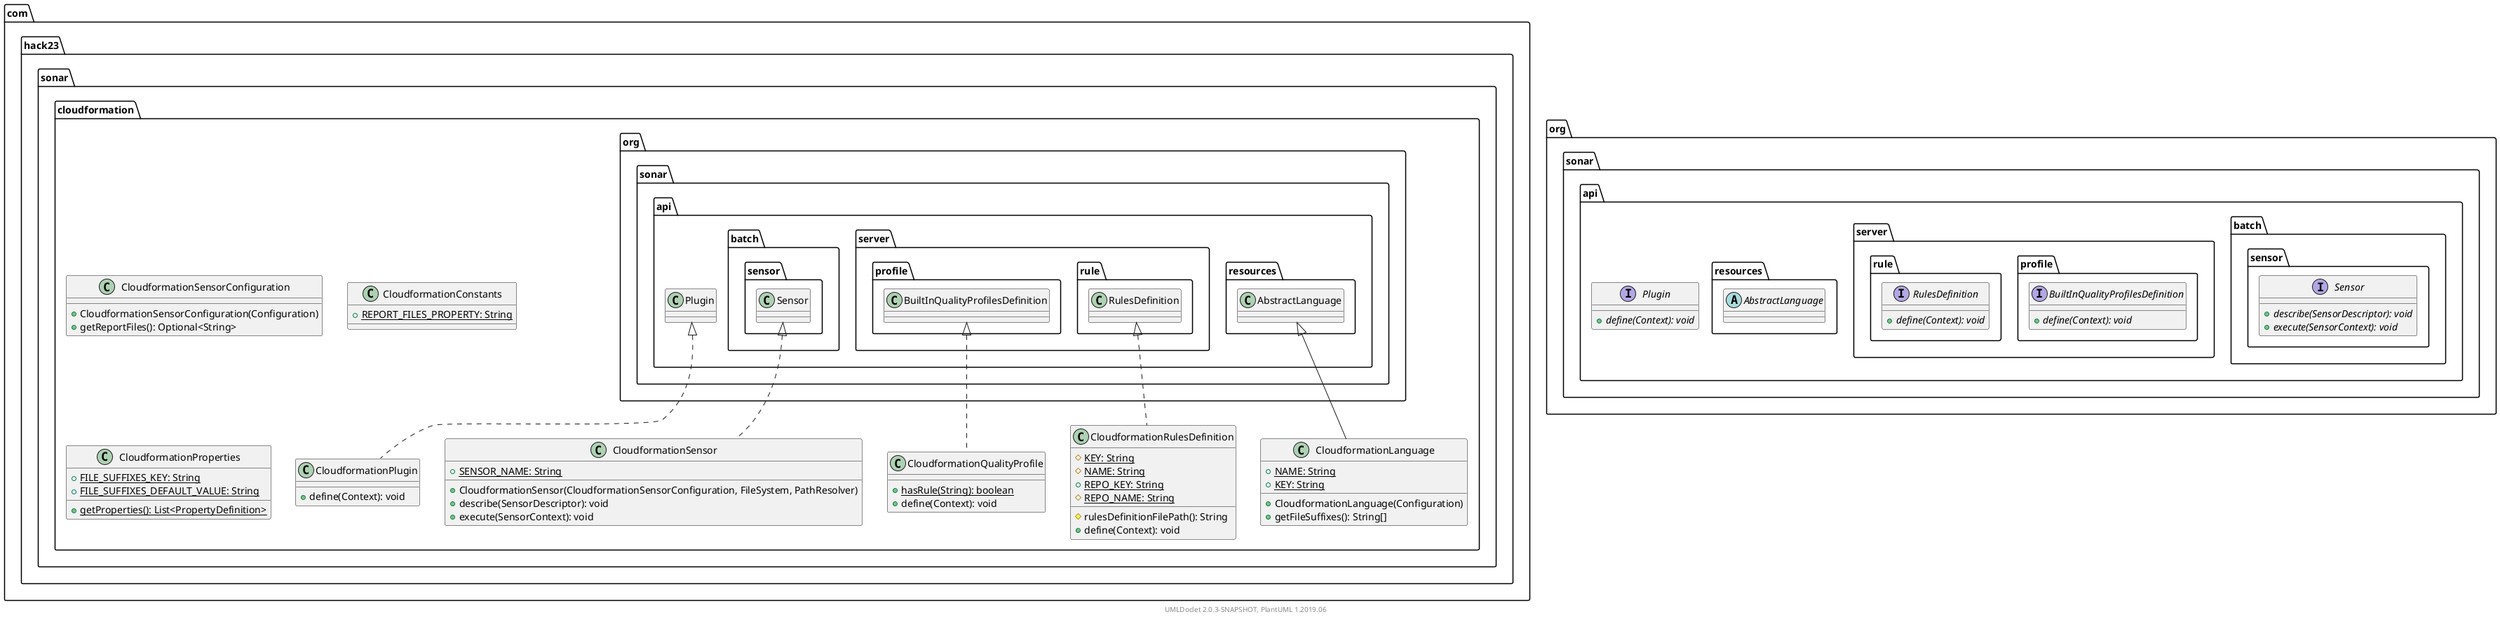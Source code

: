 @startuml
    namespace com.hack23.sonar.cloudformation {

        class CloudformationSensor [[CloudformationSensor.html]] {
            {static} +SENSOR_NAME: String
            +CloudformationSensor(CloudformationSensorConfiguration, FileSystem, PathResolver)
            +describe(SensorDescriptor): void
            +execute(SensorContext): void
        }

        class CloudformationQualityProfile [[CloudformationQualityProfile.html]] {
            {static} +hasRule(String): boolean
            +define(Context): void
        }

        class CloudformationLanguage [[CloudformationLanguage.html]] {
            {static} +NAME: String
            {static} +KEY: String
            +CloudformationLanguage(Configuration)
            +getFileSuffixes(): String[]
        }

        class CloudformationSensorConfiguration [[CloudformationSensorConfiguration.html]] {
            +CloudformationSensorConfiguration(Configuration)
            +getReportFiles(): Optional<String>
        }

        class CloudformationConstants [[CloudformationConstants.html]] {
            {static} +REPORT_FILES_PROPERTY: String
        }

        class CloudformationRulesDefinition [[CloudformationRulesDefinition.html]] {
            {static} #KEY: String
            {static} #NAME: String
            {static} +REPO_KEY: String
            {static} #REPO_NAME: String
            #rulesDefinitionFilePath(): String
            +define(Context): void
        }

        class CloudformationPlugin [[CloudformationPlugin.html]] {
            +define(Context): void
        }

        class CloudformationProperties [[CloudformationProperties.html]] {
            {static} +FILE_SUFFIXES_KEY: String
            {static} +FILE_SUFFIXES_DEFAULT_VALUE: String
            {static} +getProperties(): List<PropertyDefinition>
        }

        org.sonar.api.batch.sensor.Sensor <|.. CloudformationSensor
        org.sonar.api.server.profile.BuiltInQualityProfilesDefinition <|.. CloudformationQualityProfile
        org.sonar.api.resources.AbstractLanguage <|-- CloudformationLanguage
        org.sonar.api.server.rule.RulesDefinition <|.. CloudformationRulesDefinition
        org.sonar.api.Plugin <|.. CloudformationPlugin
    }

    namespace org.sonar.api.batch.sensor {
        interface Sensor {
            {abstract} +describe(SensorDescriptor): void
            {abstract} +execute(SensorContext): void
        }
    }

    namespace org.sonar.api.server.profile {
        interface BuiltInQualityProfilesDefinition {
            {abstract} +define(Context): void
        }
    }

    namespace org.sonar.api.resources {
        abstract class AbstractLanguage {
        }
    }

    namespace org.sonar.api.server.rule {
        interface RulesDefinition {
            {abstract} +define(Context): void
        }
    }

    namespace org.sonar.api {
        interface Plugin {
            {abstract} +define(Context): void
        }
    }

    center footer UMLDoclet 2.0.3-SNAPSHOT, PlantUML 1.2019.06
@enduml
